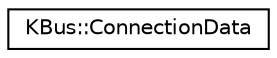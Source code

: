 digraph "Graphical Class Hierarchy"
{
 // LATEX_PDF_SIZE
  edge [fontname="Helvetica",fontsize="10",labelfontname="Helvetica",labelfontsize="10"];
  node [fontname="Helvetica",fontsize="10",shape=record];
  rankdir="LR";
  Node0 [label="KBus::ConnectionData",height=0.2,width=0.4,color="black", fillcolor="white", style="filled",URL="$struct_k_bus_1_1_connection_data.html",tooltip=" "];
}
